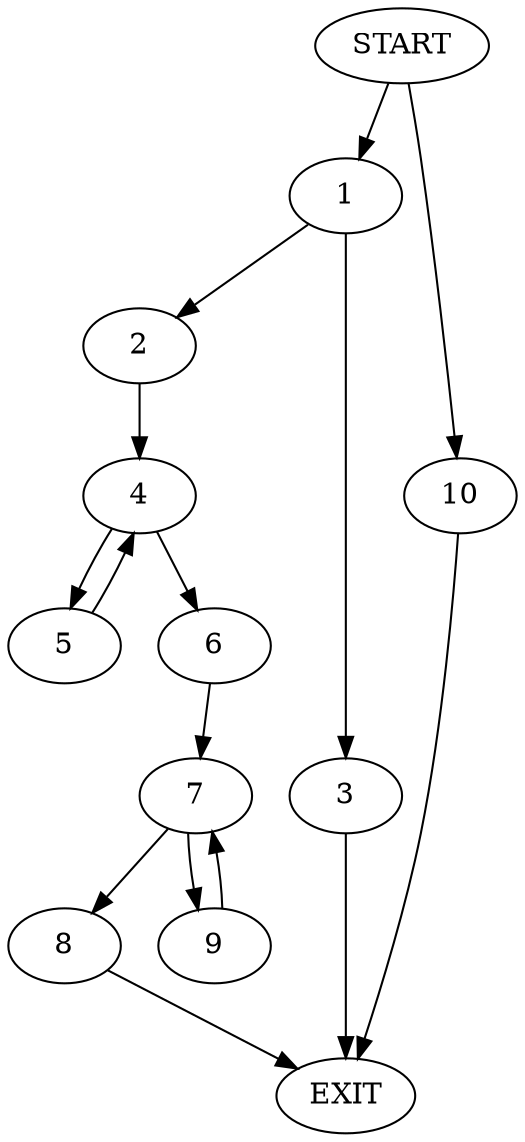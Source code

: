 digraph {
0 [label="START"]
11 [label="EXIT"]
0 -> 1
1 -> 2
1 -> 3
3 -> 11
2 -> 4
4 -> 5
4 -> 6
5 -> 4
6 -> 7
7 -> 8
7 -> 9
0 -> 10
10 -> 11
8 -> 11
9 -> 7
}
